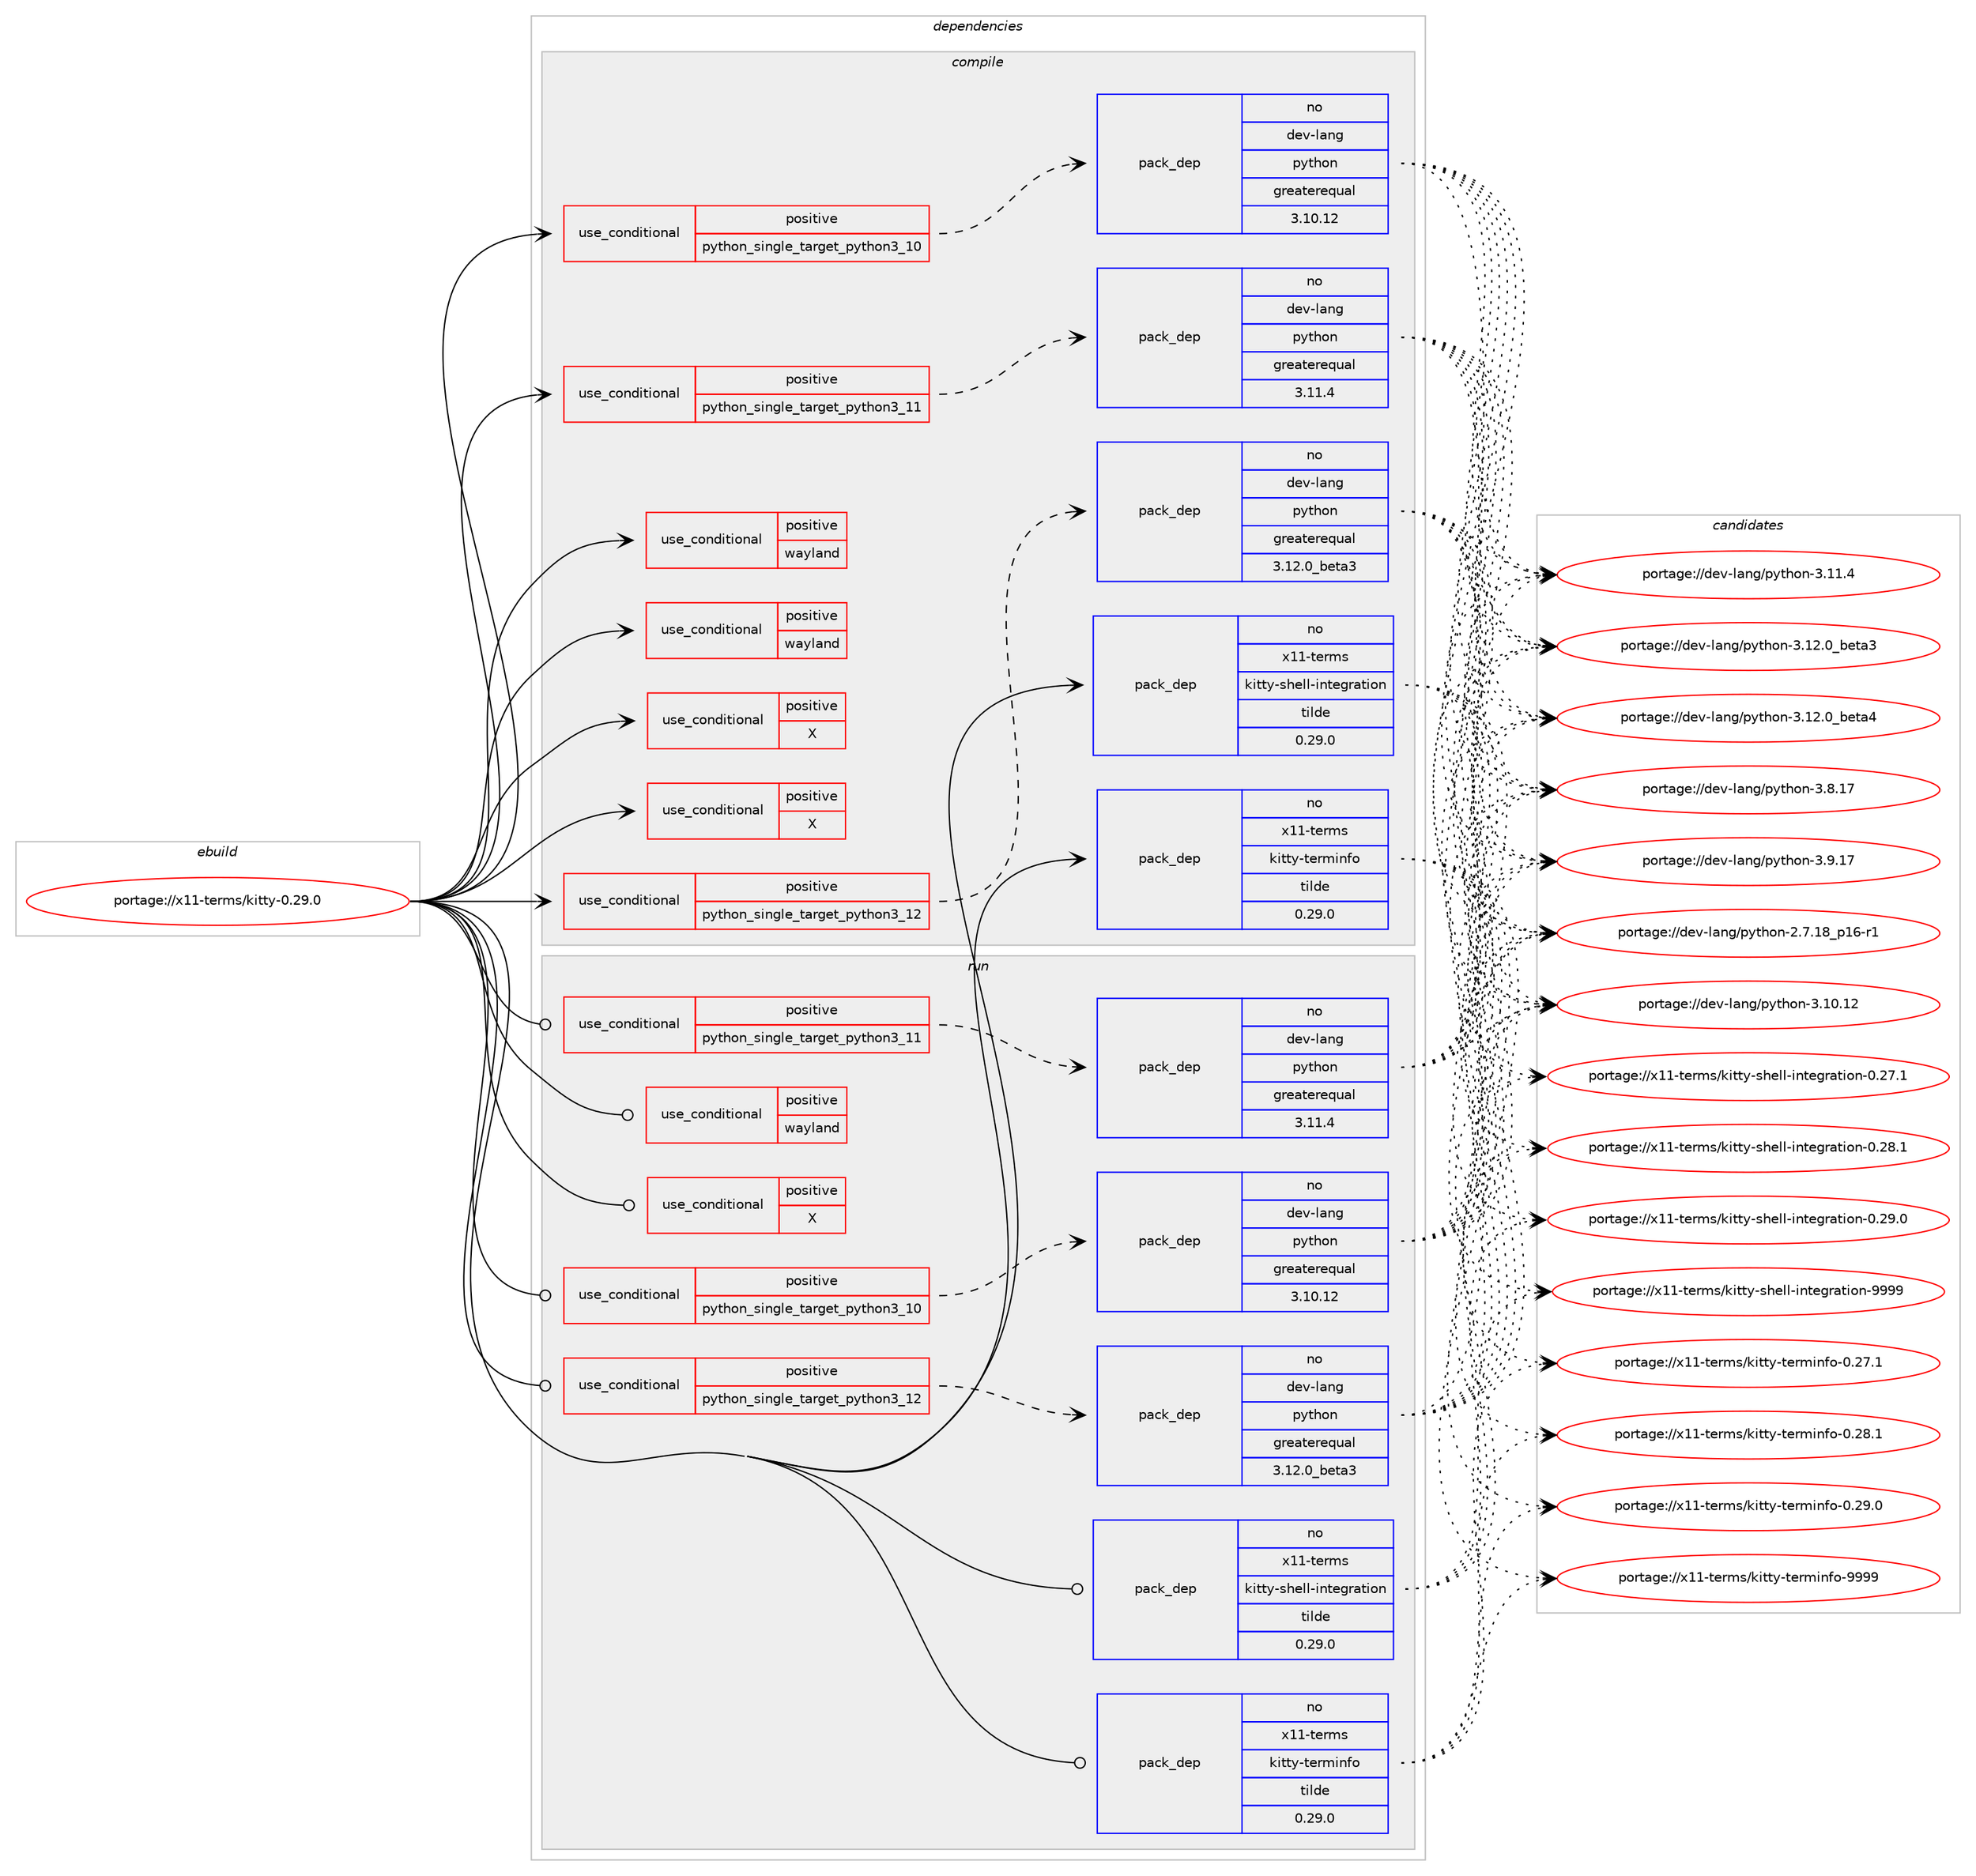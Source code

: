 digraph prolog {

# *************
# Graph options
# *************

newrank=true;
concentrate=true;
compound=true;
graph [rankdir=LR,fontname=Helvetica,fontsize=10,ranksep=1.5];#, ranksep=2.5, nodesep=0.2];
edge  [arrowhead=vee];
node  [fontname=Helvetica,fontsize=10];

# **********
# The ebuild
# **********

subgraph cluster_leftcol {
color=gray;
rank=same;
label=<<i>ebuild</i>>;
id [label="portage://x11-terms/kitty-0.29.0", color=red, width=4, href="../x11-terms/kitty-0.29.0.svg"];
}

# ****************
# The dependencies
# ****************

subgraph cluster_midcol {
color=gray;
label=<<i>dependencies</i>>;
subgraph cluster_compile {
fillcolor="#eeeeee";
style=filled;
label=<<i>compile</i>>;
subgraph cond1496 {
dependency3334 [label=<<TABLE BORDER="0" CELLBORDER="1" CELLSPACING="0" CELLPADDING="4"><TR><TD ROWSPAN="3" CELLPADDING="10">use_conditional</TD></TR><TR><TD>positive</TD></TR><TR><TD>X</TD></TR></TABLE>>, shape=none, color=red];
# *** BEGIN UNKNOWN DEPENDENCY TYPE (TODO) ***
# dependency3334 -> package_dependency(portage://x11-terms/kitty-0.29.0,install,no,x11-base,xorg-proto,none,[,,],[],[])
# *** END UNKNOWN DEPENDENCY TYPE (TODO) ***

# *** BEGIN UNKNOWN DEPENDENCY TYPE (TODO) ***
# dependency3334 -> package_dependency(portage://x11-terms/kitty-0.29.0,install,no,x11-libs,libXcursor,none,[,,],[],[])
# *** END UNKNOWN DEPENDENCY TYPE (TODO) ***

# *** BEGIN UNKNOWN DEPENDENCY TYPE (TODO) ***
# dependency3334 -> package_dependency(portage://x11-terms/kitty-0.29.0,install,no,x11-libs,libXi,none,[,,],[],[])
# *** END UNKNOWN DEPENDENCY TYPE (TODO) ***

# *** BEGIN UNKNOWN DEPENDENCY TYPE (TODO) ***
# dependency3334 -> package_dependency(portage://x11-terms/kitty-0.29.0,install,no,x11-libs,libXinerama,none,[,,],[],[])
# *** END UNKNOWN DEPENDENCY TYPE (TODO) ***

# *** BEGIN UNKNOWN DEPENDENCY TYPE (TODO) ***
# dependency3334 -> package_dependency(portage://x11-terms/kitty-0.29.0,install,no,x11-libs,libXrandr,none,[,,],[],[])
# *** END UNKNOWN DEPENDENCY TYPE (TODO) ***

}
id:e -> dependency3334:w [weight=20,style="solid",arrowhead="vee"];
subgraph cond1497 {
dependency3335 [label=<<TABLE BORDER="0" CELLBORDER="1" CELLSPACING="0" CELLPADDING="4"><TR><TD ROWSPAN="3" CELLPADDING="10">use_conditional</TD></TR><TR><TD>positive</TD></TR><TR><TD>X</TD></TR></TABLE>>, shape=none, color=red];
# *** BEGIN UNKNOWN DEPENDENCY TYPE (TODO) ***
# dependency3335 -> package_dependency(portage://x11-terms/kitty-0.29.0,install,no,x11-libs,libX11,none,[,,],[],[])
# *** END UNKNOWN DEPENDENCY TYPE (TODO) ***

}
id:e -> dependency3335:w [weight=20,style="solid",arrowhead="vee"];
subgraph cond1498 {
dependency3336 [label=<<TABLE BORDER="0" CELLBORDER="1" CELLSPACING="0" CELLPADDING="4"><TR><TD ROWSPAN="3" CELLPADDING="10">use_conditional</TD></TR><TR><TD>positive</TD></TR><TR><TD>python_single_target_python3_10</TD></TR></TABLE>>, shape=none, color=red];
subgraph pack1706 {
dependency3337 [label=<<TABLE BORDER="0" CELLBORDER="1" CELLSPACING="0" CELLPADDING="4" WIDTH="220"><TR><TD ROWSPAN="6" CELLPADDING="30">pack_dep</TD></TR><TR><TD WIDTH="110">no</TD></TR><TR><TD>dev-lang</TD></TR><TR><TD>python</TD></TR><TR><TD>greaterequal</TD></TR><TR><TD>3.10.12</TD></TR></TABLE>>, shape=none, color=blue];
}
dependency3336:e -> dependency3337:w [weight=20,style="dashed",arrowhead="vee"];
}
id:e -> dependency3336:w [weight=20,style="solid",arrowhead="vee"];
subgraph cond1499 {
dependency3338 [label=<<TABLE BORDER="0" CELLBORDER="1" CELLSPACING="0" CELLPADDING="4"><TR><TD ROWSPAN="3" CELLPADDING="10">use_conditional</TD></TR><TR><TD>positive</TD></TR><TR><TD>python_single_target_python3_11</TD></TR></TABLE>>, shape=none, color=red];
subgraph pack1707 {
dependency3339 [label=<<TABLE BORDER="0" CELLBORDER="1" CELLSPACING="0" CELLPADDING="4" WIDTH="220"><TR><TD ROWSPAN="6" CELLPADDING="30">pack_dep</TD></TR><TR><TD WIDTH="110">no</TD></TR><TR><TD>dev-lang</TD></TR><TR><TD>python</TD></TR><TR><TD>greaterequal</TD></TR><TR><TD>3.11.4</TD></TR></TABLE>>, shape=none, color=blue];
}
dependency3338:e -> dependency3339:w [weight=20,style="dashed",arrowhead="vee"];
}
id:e -> dependency3338:w [weight=20,style="solid",arrowhead="vee"];
subgraph cond1500 {
dependency3340 [label=<<TABLE BORDER="0" CELLBORDER="1" CELLSPACING="0" CELLPADDING="4"><TR><TD ROWSPAN="3" CELLPADDING="10">use_conditional</TD></TR><TR><TD>positive</TD></TR><TR><TD>python_single_target_python3_12</TD></TR></TABLE>>, shape=none, color=red];
subgraph pack1708 {
dependency3341 [label=<<TABLE BORDER="0" CELLBORDER="1" CELLSPACING="0" CELLPADDING="4" WIDTH="220"><TR><TD ROWSPAN="6" CELLPADDING="30">pack_dep</TD></TR><TR><TD WIDTH="110">no</TD></TR><TR><TD>dev-lang</TD></TR><TR><TD>python</TD></TR><TR><TD>greaterequal</TD></TR><TR><TD>3.12.0_beta3</TD></TR></TABLE>>, shape=none, color=blue];
}
dependency3340:e -> dependency3341:w [weight=20,style="dashed",arrowhead="vee"];
}
id:e -> dependency3340:w [weight=20,style="solid",arrowhead="vee"];
subgraph cond1501 {
dependency3342 [label=<<TABLE BORDER="0" CELLBORDER="1" CELLSPACING="0" CELLPADDING="4"><TR><TD ROWSPAN="3" CELLPADDING="10">use_conditional</TD></TR><TR><TD>positive</TD></TR><TR><TD>wayland</TD></TR></TABLE>>, shape=none, color=red];
# *** BEGIN UNKNOWN DEPENDENCY TYPE (TODO) ***
# dependency3342 -> package_dependency(portage://x11-terms/kitty-0.29.0,install,no,dev-libs,wayland,none,[,,],[],[])
# *** END UNKNOWN DEPENDENCY TYPE (TODO) ***

}
id:e -> dependency3342:w [weight=20,style="solid",arrowhead="vee"];
subgraph cond1502 {
dependency3343 [label=<<TABLE BORDER="0" CELLBORDER="1" CELLSPACING="0" CELLPADDING="4"><TR><TD ROWSPAN="3" CELLPADDING="10">use_conditional</TD></TR><TR><TD>positive</TD></TR><TR><TD>wayland</TD></TR></TABLE>>, shape=none, color=red];
# *** BEGIN UNKNOWN DEPENDENCY TYPE (TODO) ***
# dependency3343 -> package_dependency(portage://x11-terms/kitty-0.29.0,install,no,dev-libs,wayland-protocols,none,[,,],[],[])
# *** END UNKNOWN DEPENDENCY TYPE (TODO) ***

}
id:e -> dependency3343:w [weight=20,style="solid",arrowhead="vee"];
# *** BEGIN UNKNOWN DEPENDENCY TYPE (TODO) ***
# id -> package_dependency(portage://x11-terms/kitty-0.29.0,install,no,dev-libs,openssl,none,[,,],any_same_slot,[])
# *** END UNKNOWN DEPENDENCY TYPE (TODO) ***

# *** BEGIN UNKNOWN DEPENDENCY TYPE (TODO) ***
# id -> package_dependency(portage://x11-terms/kitty-0.29.0,install,no,media-libs,fontconfig,none,[,,],[],[])
# *** END UNKNOWN DEPENDENCY TYPE (TODO) ***

# *** BEGIN UNKNOWN DEPENDENCY TYPE (TODO) ***
# id -> package_dependency(portage://x11-terms/kitty-0.29.0,install,no,media-libs,harfbuzz,none,[,,],any_same_slot,[])
# *** END UNKNOWN DEPENDENCY TYPE (TODO) ***

# *** BEGIN UNKNOWN DEPENDENCY TYPE (TODO) ***
# id -> package_dependency(portage://x11-terms/kitty-0.29.0,install,no,media-libs,lcms,none,[,,],[slot(2)],[])
# *** END UNKNOWN DEPENDENCY TYPE (TODO) ***

# *** BEGIN UNKNOWN DEPENDENCY TYPE (TODO) ***
# id -> package_dependency(portage://x11-terms/kitty-0.29.0,install,no,media-libs,libglvnd,none,[,,],[],[use(optenable(X),none)])
# *** END UNKNOWN DEPENDENCY TYPE (TODO) ***

# *** BEGIN UNKNOWN DEPENDENCY TYPE (TODO) ***
# id -> package_dependency(portage://x11-terms/kitty-0.29.0,install,no,media-libs,libpng,none,[,,],any_same_slot,[])
# *** END UNKNOWN DEPENDENCY TYPE (TODO) ***

# *** BEGIN UNKNOWN DEPENDENCY TYPE (TODO) ***
# id -> package_dependency(portage://x11-terms/kitty-0.29.0,install,no,net-libs,librsync,none,[,,],any_same_slot,[])
# *** END UNKNOWN DEPENDENCY TYPE (TODO) ***

# *** BEGIN UNKNOWN DEPENDENCY TYPE (TODO) ***
# id -> package_dependency(portage://x11-terms/kitty-0.29.0,install,no,sys-apps,dbus,none,[,,],[],[])
# *** END UNKNOWN DEPENDENCY TYPE (TODO) ***

# *** BEGIN UNKNOWN DEPENDENCY TYPE (TODO) ***
# id -> package_dependency(portage://x11-terms/kitty-0.29.0,install,no,sys-libs,zlib,none,[,,],any_same_slot,[])
# *** END UNKNOWN DEPENDENCY TYPE (TODO) ***

# *** BEGIN UNKNOWN DEPENDENCY TYPE (TODO) ***
# id -> package_dependency(portage://x11-terms/kitty-0.29.0,install,no,x11-libs,libxkbcommon,none,[,,],[],[use(optenable(X),none)])
# *** END UNKNOWN DEPENDENCY TYPE (TODO) ***

# *** BEGIN UNKNOWN DEPENDENCY TYPE (TODO) ***
# id -> package_dependency(portage://x11-terms/kitty-0.29.0,install,no,x11-misc,xkeyboard-config,none,[,,],[],[])
# *** END UNKNOWN DEPENDENCY TYPE (TODO) ***

subgraph pack1709 {
dependency3344 [label=<<TABLE BORDER="0" CELLBORDER="1" CELLSPACING="0" CELLPADDING="4" WIDTH="220"><TR><TD ROWSPAN="6" CELLPADDING="30">pack_dep</TD></TR><TR><TD WIDTH="110">no</TD></TR><TR><TD>x11-terms</TD></TR><TR><TD>kitty-shell-integration</TD></TR><TR><TD>tilde</TD></TR><TR><TD>0.29.0</TD></TR></TABLE>>, shape=none, color=blue];
}
id:e -> dependency3344:w [weight=20,style="solid",arrowhead="vee"];
subgraph pack1710 {
dependency3345 [label=<<TABLE BORDER="0" CELLBORDER="1" CELLSPACING="0" CELLPADDING="4" WIDTH="220"><TR><TD ROWSPAN="6" CELLPADDING="30">pack_dep</TD></TR><TR><TD WIDTH="110">no</TD></TR><TR><TD>x11-terms</TD></TR><TR><TD>kitty-terminfo</TD></TR><TR><TD>tilde</TD></TR><TR><TD>0.29.0</TD></TR></TABLE>>, shape=none, color=blue];
}
id:e -> dependency3345:w [weight=20,style="solid",arrowhead="vee"];
# *** BEGIN UNKNOWN DEPENDENCY TYPE (TODO) ***
# id -> package_dependency(portage://x11-terms/kitty-0.29.0,install,weak,sci-mathematics,kissat,none,[,,],[],[])
# *** END UNKNOWN DEPENDENCY TYPE (TODO) ***

}
subgraph cluster_compileandrun {
fillcolor="#eeeeee";
style=filled;
label=<<i>compile and run</i>>;
}
subgraph cluster_run {
fillcolor="#eeeeee";
style=filled;
label=<<i>run</i>>;
subgraph cond1503 {
dependency3346 [label=<<TABLE BORDER="0" CELLBORDER="1" CELLSPACING="0" CELLPADDING="4"><TR><TD ROWSPAN="3" CELLPADDING="10">use_conditional</TD></TR><TR><TD>positive</TD></TR><TR><TD>X</TD></TR></TABLE>>, shape=none, color=red];
# *** BEGIN UNKNOWN DEPENDENCY TYPE (TODO) ***
# dependency3346 -> package_dependency(portage://x11-terms/kitty-0.29.0,run,no,x11-libs,libX11,none,[,,],[],[])
# *** END UNKNOWN DEPENDENCY TYPE (TODO) ***

}
id:e -> dependency3346:w [weight=20,style="solid",arrowhead="odot"];
subgraph cond1504 {
dependency3347 [label=<<TABLE BORDER="0" CELLBORDER="1" CELLSPACING="0" CELLPADDING="4"><TR><TD ROWSPAN="3" CELLPADDING="10">use_conditional</TD></TR><TR><TD>positive</TD></TR><TR><TD>python_single_target_python3_10</TD></TR></TABLE>>, shape=none, color=red];
subgraph pack1711 {
dependency3348 [label=<<TABLE BORDER="0" CELLBORDER="1" CELLSPACING="0" CELLPADDING="4" WIDTH="220"><TR><TD ROWSPAN="6" CELLPADDING="30">pack_dep</TD></TR><TR><TD WIDTH="110">no</TD></TR><TR><TD>dev-lang</TD></TR><TR><TD>python</TD></TR><TR><TD>greaterequal</TD></TR><TR><TD>3.10.12</TD></TR></TABLE>>, shape=none, color=blue];
}
dependency3347:e -> dependency3348:w [weight=20,style="dashed",arrowhead="vee"];
}
id:e -> dependency3347:w [weight=20,style="solid",arrowhead="odot"];
subgraph cond1505 {
dependency3349 [label=<<TABLE BORDER="0" CELLBORDER="1" CELLSPACING="0" CELLPADDING="4"><TR><TD ROWSPAN="3" CELLPADDING="10">use_conditional</TD></TR><TR><TD>positive</TD></TR><TR><TD>python_single_target_python3_11</TD></TR></TABLE>>, shape=none, color=red];
subgraph pack1712 {
dependency3350 [label=<<TABLE BORDER="0" CELLBORDER="1" CELLSPACING="0" CELLPADDING="4" WIDTH="220"><TR><TD ROWSPAN="6" CELLPADDING="30">pack_dep</TD></TR><TR><TD WIDTH="110">no</TD></TR><TR><TD>dev-lang</TD></TR><TR><TD>python</TD></TR><TR><TD>greaterequal</TD></TR><TR><TD>3.11.4</TD></TR></TABLE>>, shape=none, color=blue];
}
dependency3349:e -> dependency3350:w [weight=20,style="dashed",arrowhead="vee"];
}
id:e -> dependency3349:w [weight=20,style="solid",arrowhead="odot"];
subgraph cond1506 {
dependency3351 [label=<<TABLE BORDER="0" CELLBORDER="1" CELLSPACING="0" CELLPADDING="4"><TR><TD ROWSPAN="3" CELLPADDING="10">use_conditional</TD></TR><TR><TD>positive</TD></TR><TR><TD>python_single_target_python3_12</TD></TR></TABLE>>, shape=none, color=red];
subgraph pack1713 {
dependency3352 [label=<<TABLE BORDER="0" CELLBORDER="1" CELLSPACING="0" CELLPADDING="4" WIDTH="220"><TR><TD ROWSPAN="6" CELLPADDING="30">pack_dep</TD></TR><TR><TD WIDTH="110">no</TD></TR><TR><TD>dev-lang</TD></TR><TR><TD>python</TD></TR><TR><TD>greaterequal</TD></TR><TR><TD>3.12.0_beta3</TD></TR></TABLE>>, shape=none, color=blue];
}
dependency3351:e -> dependency3352:w [weight=20,style="dashed",arrowhead="vee"];
}
id:e -> dependency3351:w [weight=20,style="solid",arrowhead="odot"];
subgraph cond1507 {
dependency3353 [label=<<TABLE BORDER="0" CELLBORDER="1" CELLSPACING="0" CELLPADDING="4"><TR><TD ROWSPAN="3" CELLPADDING="10">use_conditional</TD></TR><TR><TD>positive</TD></TR><TR><TD>wayland</TD></TR></TABLE>>, shape=none, color=red];
# *** BEGIN UNKNOWN DEPENDENCY TYPE (TODO) ***
# dependency3353 -> package_dependency(portage://x11-terms/kitty-0.29.0,run,no,dev-libs,wayland,none,[,,],[],[])
# *** END UNKNOWN DEPENDENCY TYPE (TODO) ***

}
id:e -> dependency3353:w [weight=20,style="solid",arrowhead="odot"];
# *** BEGIN UNKNOWN DEPENDENCY TYPE (TODO) ***
# id -> package_dependency(portage://x11-terms/kitty-0.29.0,run,no,dev-libs,openssl,none,[,,],any_same_slot,[])
# *** END UNKNOWN DEPENDENCY TYPE (TODO) ***

# *** BEGIN UNKNOWN DEPENDENCY TYPE (TODO) ***
# id -> package_dependency(portage://x11-terms/kitty-0.29.0,run,no,media-libs,fontconfig,none,[,,],[],[])
# *** END UNKNOWN DEPENDENCY TYPE (TODO) ***

# *** BEGIN UNKNOWN DEPENDENCY TYPE (TODO) ***
# id -> package_dependency(portage://x11-terms/kitty-0.29.0,run,no,media-libs,harfbuzz,none,[,,],any_same_slot,[])
# *** END UNKNOWN DEPENDENCY TYPE (TODO) ***

# *** BEGIN UNKNOWN DEPENDENCY TYPE (TODO) ***
# id -> package_dependency(portage://x11-terms/kitty-0.29.0,run,no,media-libs,lcms,none,[,,],[slot(2)],[])
# *** END UNKNOWN DEPENDENCY TYPE (TODO) ***

# *** BEGIN UNKNOWN DEPENDENCY TYPE (TODO) ***
# id -> package_dependency(portage://x11-terms/kitty-0.29.0,run,no,media-libs,libglvnd,none,[,,],[],[use(optenable(X),none)])
# *** END UNKNOWN DEPENDENCY TYPE (TODO) ***

# *** BEGIN UNKNOWN DEPENDENCY TYPE (TODO) ***
# id -> package_dependency(portage://x11-terms/kitty-0.29.0,run,no,media-libs,libpng,none,[,,],any_same_slot,[])
# *** END UNKNOWN DEPENDENCY TYPE (TODO) ***

# *** BEGIN UNKNOWN DEPENDENCY TYPE (TODO) ***
# id -> package_dependency(portage://x11-terms/kitty-0.29.0,run,no,net-libs,librsync,none,[,,],any_same_slot,[])
# *** END UNKNOWN DEPENDENCY TYPE (TODO) ***

# *** BEGIN UNKNOWN DEPENDENCY TYPE (TODO) ***
# id -> package_dependency(portage://x11-terms/kitty-0.29.0,run,no,sys-apps,dbus,none,[,,],[],[])
# *** END UNKNOWN DEPENDENCY TYPE (TODO) ***

# *** BEGIN UNKNOWN DEPENDENCY TYPE (TODO) ***
# id -> package_dependency(portage://x11-terms/kitty-0.29.0,run,no,sys-libs,zlib,none,[,,],any_same_slot,[])
# *** END UNKNOWN DEPENDENCY TYPE (TODO) ***

# *** BEGIN UNKNOWN DEPENDENCY TYPE (TODO) ***
# id -> package_dependency(portage://x11-terms/kitty-0.29.0,run,no,x11-libs,libxkbcommon,none,[,,],[],[use(optenable(X),none)])
# *** END UNKNOWN DEPENDENCY TYPE (TODO) ***

# *** BEGIN UNKNOWN DEPENDENCY TYPE (TODO) ***
# id -> package_dependency(portage://x11-terms/kitty-0.29.0,run,no,x11-misc,xkeyboard-config,none,[,,],[],[])
# *** END UNKNOWN DEPENDENCY TYPE (TODO) ***

subgraph pack1714 {
dependency3354 [label=<<TABLE BORDER="0" CELLBORDER="1" CELLSPACING="0" CELLPADDING="4" WIDTH="220"><TR><TD ROWSPAN="6" CELLPADDING="30">pack_dep</TD></TR><TR><TD WIDTH="110">no</TD></TR><TR><TD>x11-terms</TD></TR><TR><TD>kitty-shell-integration</TD></TR><TR><TD>tilde</TD></TR><TR><TD>0.29.0</TD></TR></TABLE>>, shape=none, color=blue];
}
id:e -> dependency3354:w [weight=20,style="solid",arrowhead="odot"];
subgraph pack1715 {
dependency3355 [label=<<TABLE BORDER="0" CELLBORDER="1" CELLSPACING="0" CELLPADDING="4" WIDTH="220"><TR><TD ROWSPAN="6" CELLPADDING="30">pack_dep</TD></TR><TR><TD WIDTH="110">no</TD></TR><TR><TD>x11-terms</TD></TR><TR><TD>kitty-terminfo</TD></TR><TR><TD>tilde</TD></TR><TR><TD>0.29.0</TD></TR></TABLE>>, shape=none, color=blue];
}
id:e -> dependency3355:w [weight=20,style="solid",arrowhead="odot"];
# *** BEGIN UNKNOWN DEPENDENCY TYPE (TODO) ***
# id -> package_dependency(portage://x11-terms/kitty-0.29.0,run,weak,sci-mathematics,kissat,none,[,,],[],[])
# *** END UNKNOWN DEPENDENCY TYPE (TODO) ***

}
}

# **************
# The candidates
# **************

subgraph cluster_choices {
rank=same;
color=gray;
label=<<i>candidates</i>>;

subgraph choice1706 {
color=black;
nodesep=1;
choice100101118451089711010347112121116104111110455046554649569511249544511449 [label="portage://dev-lang/python-2.7.18_p16-r1", color=red, width=4,href="../dev-lang/python-2.7.18_p16-r1.svg"];
choice1001011184510897110103471121211161041111104551464948464950 [label="portage://dev-lang/python-3.10.12", color=red, width=4,href="../dev-lang/python-3.10.12.svg"];
choice10010111845108971101034711212111610411111045514649494652 [label="portage://dev-lang/python-3.11.4", color=red, width=4,href="../dev-lang/python-3.11.4.svg"];
choice1001011184510897110103471121211161041111104551464950464895981011169751 [label="portage://dev-lang/python-3.12.0_beta3", color=red, width=4,href="../dev-lang/python-3.12.0_beta3.svg"];
choice1001011184510897110103471121211161041111104551464950464895981011169752 [label="portage://dev-lang/python-3.12.0_beta4", color=red, width=4,href="../dev-lang/python-3.12.0_beta4.svg"];
choice10010111845108971101034711212111610411111045514656464955 [label="portage://dev-lang/python-3.8.17", color=red, width=4,href="../dev-lang/python-3.8.17.svg"];
choice10010111845108971101034711212111610411111045514657464955 [label="portage://dev-lang/python-3.9.17", color=red, width=4,href="../dev-lang/python-3.9.17.svg"];
dependency3337:e -> choice100101118451089711010347112121116104111110455046554649569511249544511449:w [style=dotted,weight="100"];
dependency3337:e -> choice1001011184510897110103471121211161041111104551464948464950:w [style=dotted,weight="100"];
dependency3337:e -> choice10010111845108971101034711212111610411111045514649494652:w [style=dotted,weight="100"];
dependency3337:e -> choice1001011184510897110103471121211161041111104551464950464895981011169751:w [style=dotted,weight="100"];
dependency3337:e -> choice1001011184510897110103471121211161041111104551464950464895981011169752:w [style=dotted,weight="100"];
dependency3337:e -> choice10010111845108971101034711212111610411111045514656464955:w [style=dotted,weight="100"];
dependency3337:e -> choice10010111845108971101034711212111610411111045514657464955:w [style=dotted,weight="100"];
}
subgraph choice1707 {
color=black;
nodesep=1;
choice100101118451089711010347112121116104111110455046554649569511249544511449 [label="portage://dev-lang/python-2.7.18_p16-r1", color=red, width=4,href="../dev-lang/python-2.7.18_p16-r1.svg"];
choice1001011184510897110103471121211161041111104551464948464950 [label="portage://dev-lang/python-3.10.12", color=red, width=4,href="../dev-lang/python-3.10.12.svg"];
choice10010111845108971101034711212111610411111045514649494652 [label="portage://dev-lang/python-3.11.4", color=red, width=4,href="../dev-lang/python-3.11.4.svg"];
choice1001011184510897110103471121211161041111104551464950464895981011169751 [label="portage://dev-lang/python-3.12.0_beta3", color=red, width=4,href="../dev-lang/python-3.12.0_beta3.svg"];
choice1001011184510897110103471121211161041111104551464950464895981011169752 [label="portage://dev-lang/python-3.12.0_beta4", color=red, width=4,href="../dev-lang/python-3.12.0_beta4.svg"];
choice10010111845108971101034711212111610411111045514656464955 [label="portage://dev-lang/python-3.8.17", color=red, width=4,href="../dev-lang/python-3.8.17.svg"];
choice10010111845108971101034711212111610411111045514657464955 [label="portage://dev-lang/python-3.9.17", color=red, width=4,href="../dev-lang/python-3.9.17.svg"];
dependency3339:e -> choice100101118451089711010347112121116104111110455046554649569511249544511449:w [style=dotted,weight="100"];
dependency3339:e -> choice1001011184510897110103471121211161041111104551464948464950:w [style=dotted,weight="100"];
dependency3339:e -> choice10010111845108971101034711212111610411111045514649494652:w [style=dotted,weight="100"];
dependency3339:e -> choice1001011184510897110103471121211161041111104551464950464895981011169751:w [style=dotted,weight="100"];
dependency3339:e -> choice1001011184510897110103471121211161041111104551464950464895981011169752:w [style=dotted,weight="100"];
dependency3339:e -> choice10010111845108971101034711212111610411111045514656464955:w [style=dotted,weight="100"];
dependency3339:e -> choice10010111845108971101034711212111610411111045514657464955:w [style=dotted,weight="100"];
}
subgraph choice1708 {
color=black;
nodesep=1;
choice100101118451089711010347112121116104111110455046554649569511249544511449 [label="portage://dev-lang/python-2.7.18_p16-r1", color=red, width=4,href="../dev-lang/python-2.7.18_p16-r1.svg"];
choice1001011184510897110103471121211161041111104551464948464950 [label="portage://dev-lang/python-3.10.12", color=red, width=4,href="../dev-lang/python-3.10.12.svg"];
choice10010111845108971101034711212111610411111045514649494652 [label="portage://dev-lang/python-3.11.4", color=red, width=4,href="../dev-lang/python-3.11.4.svg"];
choice1001011184510897110103471121211161041111104551464950464895981011169751 [label="portage://dev-lang/python-3.12.0_beta3", color=red, width=4,href="../dev-lang/python-3.12.0_beta3.svg"];
choice1001011184510897110103471121211161041111104551464950464895981011169752 [label="portage://dev-lang/python-3.12.0_beta4", color=red, width=4,href="../dev-lang/python-3.12.0_beta4.svg"];
choice10010111845108971101034711212111610411111045514656464955 [label="portage://dev-lang/python-3.8.17", color=red, width=4,href="../dev-lang/python-3.8.17.svg"];
choice10010111845108971101034711212111610411111045514657464955 [label="portage://dev-lang/python-3.9.17", color=red, width=4,href="../dev-lang/python-3.9.17.svg"];
dependency3341:e -> choice100101118451089711010347112121116104111110455046554649569511249544511449:w [style=dotted,weight="100"];
dependency3341:e -> choice1001011184510897110103471121211161041111104551464948464950:w [style=dotted,weight="100"];
dependency3341:e -> choice10010111845108971101034711212111610411111045514649494652:w [style=dotted,weight="100"];
dependency3341:e -> choice1001011184510897110103471121211161041111104551464950464895981011169751:w [style=dotted,weight="100"];
dependency3341:e -> choice1001011184510897110103471121211161041111104551464950464895981011169752:w [style=dotted,weight="100"];
dependency3341:e -> choice10010111845108971101034711212111610411111045514656464955:w [style=dotted,weight="100"];
dependency3341:e -> choice10010111845108971101034711212111610411111045514657464955:w [style=dotted,weight="100"];
}
subgraph choice1709 {
color=black;
nodesep=1;
choice1204949451161011141091154710710511611612145115104101108108451051101161011031149711610511111045484650554649 [label="portage://x11-terms/kitty-shell-integration-0.27.1", color=red, width=4,href="../x11-terms/kitty-shell-integration-0.27.1.svg"];
choice1204949451161011141091154710710511611612145115104101108108451051101161011031149711610511111045484650564649 [label="portage://x11-terms/kitty-shell-integration-0.28.1", color=red, width=4,href="../x11-terms/kitty-shell-integration-0.28.1.svg"];
choice1204949451161011141091154710710511611612145115104101108108451051101161011031149711610511111045484650574648 [label="portage://x11-terms/kitty-shell-integration-0.29.0", color=red, width=4,href="../x11-terms/kitty-shell-integration-0.29.0.svg"];
choice120494945116101114109115471071051161161214511510410110810845105110116101103114971161051111104557575757 [label="portage://x11-terms/kitty-shell-integration-9999", color=red, width=4,href="../x11-terms/kitty-shell-integration-9999.svg"];
dependency3344:e -> choice1204949451161011141091154710710511611612145115104101108108451051101161011031149711610511111045484650554649:w [style=dotted,weight="100"];
dependency3344:e -> choice1204949451161011141091154710710511611612145115104101108108451051101161011031149711610511111045484650564649:w [style=dotted,weight="100"];
dependency3344:e -> choice1204949451161011141091154710710511611612145115104101108108451051101161011031149711610511111045484650574648:w [style=dotted,weight="100"];
dependency3344:e -> choice120494945116101114109115471071051161161214511510410110810845105110116101103114971161051111104557575757:w [style=dotted,weight="100"];
}
subgraph choice1710 {
color=black;
nodesep=1;
choice120494945116101114109115471071051161161214511610111410910511010211145484650554649 [label="portage://x11-terms/kitty-terminfo-0.27.1", color=red, width=4,href="../x11-terms/kitty-terminfo-0.27.1.svg"];
choice120494945116101114109115471071051161161214511610111410910511010211145484650564649 [label="portage://x11-terms/kitty-terminfo-0.28.1", color=red, width=4,href="../x11-terms/kitty-terminfo-0.28.1.svg"];
choice120494945116101114109115471071051161161214511610111410910511010211145484650574648 [label="portage://x11-terms/kitty-terminfo-0.29.0", color=red, width=4,href="../x11-terms/kitty-terminfo-0.29.0.svg"];
choice12049494511610111410911547107105116116121451161011141091051101021114557575757 [label="portage://x11-terms/kitty-terminfo-9999", color=red, width=4,href="../x11-terms/kitty-terminfo-9999.svg"];
dependency3345:e -> choice120494945116101114109115471071051161161214511610111410910511010211145484650554649:w [style=dotted,weight="100"];
dependency3345:e -> choice120494945116101114109115471071051161161214511610111410910511010211145484650564649:w [style=dotted,weight="100"];
dependency3345:e -> choice120494945116101114109115471071051161161214511610111410910511010211145484650574648:w [style=dotted,weight="100"];
dependency3345:e -> choice12049494511610111410911547107105116116121451161011141091051101021114557575757:w [style=dotted,weight="100"];
}
subgraph choice1711 {
color=black;
nodesep=1;
choice100101118451089711010347112121116104111110455046554649569511249544511449 [label="portage://dev-lang/python-2.7.18_p16-r1", color=red, width=4,href="../dev-lang/python-2.7.18_p16-r1.svg"];
choice1001011184510897110103471121211161041111104551464948464950 [label="portage://dev-lang/python-3.10.12", color=red, width=4,href="../dev-lang/python-3.10.12.svg"];
choice10010111845108971101034711212111610411111045514649494652 [label="portage://dev-lang/python-3.11.4", color=red, width=4,href="../dev-lang/python-3.11.4.svg"];
choice1001011184510897110103471121211161041111104551464950464895981011169751 [label="portage://dev-lang/python-3.12.0_beta3", color=red, width=4,href="../dev-lang/python-3.12.0_beta3.svg"];
choice1001011184510897110103471121211161041111104551464950464895981011169752 [label="portage://dev-lang/python-3.12.0_beta4", color=red, width=4,href="../dev-lang/python-3.12.0_beta4.svg"];
choice10010111845108971101034711212111610411111045514656464955 [label="portage://dev-lang/python-3.8.17", color=red, width=4,href="../dev-lang/python-3.8.17.svg"];
choice10010111845108971101034711212111610411111045514657464955 [label="portage://dev-lang/python-3.9.17", color=red, width=4,href="../dev-lang/python-3.9.17.svg"];
dependency3348:e -> choice100101118451089711010347112121116104111110455046554649569511249544511449:w [style=dotted,weight="100"];
dependency3348:e -> choice1001011184510897110103471121211161041111104551464948464950:w [style=dotted,weight="100"];
dependency3348:e -> choice10010111845108971101034711212111610411111045514649494652:w [style=dotted,weight="100"];
dependency3348:e -> choice1001011184510897110103471121211161041111104551464950464895981011169751:w [style=dotted,weight="100"];
dependency3348:e -> choice1001011184510897110103471121211161041111104551464950464895981011169752:w [style=dotted,weight="100"];
dependency3348:e -> choice10010111845108971101034711212111610411111045514656464955:w [style=dotted,weight="100"];
dependency3348:e -> choice10010111845108971101034711212111610411111045514657464955:w [style=dotted,weight="100"];
}
subgraph choice1712 {
color=black;
nodesep=1;
choice100101118451089711010347112121116104111110455046554649569511249544511449 [label="portage://dev-lang/python-2.7.18_p16-r1", color=red, width=4,href="../dev-lang/python-2.7.18_p16-r1.svg"];
choice1001011184510897110103471121211161041111104551464948464950 [label="portage://dev-lang/python-3.10.12", color=red, width=4,href="../dev-lang/python-3.10.12.svg"];
choice10010111845108971101034711212111610411111045514649494652 [label="portage://dev-lang/python-3.11.4", color=red, width=4,href="../dev-lang/python-3.11.4.svg"];
choice1001011184510897110103471121211161041111104551464950464895981011169751 [label="portage://dev-lang/python-3.12.0_beta3", color=red, width=4,href="../dev-lang/python-3.12.0_beta3.svg"];
choice1001011184510897110103471121211161041111104551464950464895981011169752 [label="portage://dev-lang/python-3.12.0_beta4", color=red, width=4,href="../dev-lang/python-3.12.0_beta4.svg"];
choice10010111845108971101034711212111610411111045514656464955 [label="portage://dev-lang/python-3.8.17", color=red, width=4,href="../dev-lang/python-3.8.17.svg"];
choice10010111845108971101034711212111610411111045514657464955 [label="portage://dev-lang/python-3.9.17", color=red, width=4,href="../dev-lang/python-3.9.17.svg"];
dependency3350:e -> choice100101118451089711010347112121116104111110455046554649569511249544511449:w [style=dotted,weight="100"];
dependency3350:e -> choice1001011184510897110103471121211161041111104551464948464950:w [style=dotted,weight="100"];
dependency3350:e -> choice10010111845108971101034711212111610411111045514649494652:w [style=dotted,weight="100"];
dependency3350:e -> choice1001011184510897110103471121211161041111104551464950464895981011169751:w [style=dotted,weight="100"];
dependency3350:e -> choice1001011184510897110103471121211161041111104551464950464895981011169752:w [style=dotted,weight="100"];
dependency3350:e -> choice10010111845108971101034711212111610411111045514656464955:w [style=dotted,weight="100"];
dependency3350:e -> choice10010111845108971101034711212111610411111045514657464955:w [style=dotted,weight="100"];
}
subgraph choice1713 {
color=black;
nodesep=1;
choice100101118451089711010347112121116104111110455046554649569511249544511449 [label="portage://dev-lang/python-2.7.18_p16-r1", color=red, width=4,href="../dev-lang/python-2.7.18_p16-r1.svg"];
choice1001011184510897110103471121211161041111104551464948464950 [label="portage://dev-lang/python-3.10.12", color=red, width=4,href="../dev-lang/python-3.10.12.svg"];
choice10010111845108971101034711212111610411111045514649494652 [label="portage://dev-lang/python-3.11.4", color=red, width=4,href="../dev-lang/python-3.11.4.svg"];
choice1001011184510897110103471121211161041111104551464950464895981011169751 [label="portage://dev-lang/python-3.12.0_beta3", color=red, width=4,href="../dev-lang/python-3.12.0_beta3.svg"];
choice1001011184510897110103471121211161041111104551464950464895981011169752 [label="portage://dev-lang/python-3.12.0_beta4", color=red, width=4,href="../dev-lang/python-3.12.0_beta4.svg"];
choice10010111845108971101034711212111610411111045514656464955 [label="portage://dev-lang/python-3.8.17", color=red, width=4,href="../dev-lang/python-3.8.17.svg"];
choice10010111845108971101034711212111610411111045514657464955 [label="portage://dev-lang/python-3.9.17", color=red, width=4,href="../dev-lang/python-3.9.17.svg"];
dependency3352:e -> choice100101118451089711010347112121116104111110455046554649569511249544511449:w [style=dotted,weight="100"];
dependency3352:e -> choice1001011184510897110103471121211161041111104551464948464950:w [style=dotted,weight="100"];
dependency3352:e -> choice10010111845108971101034711212111610411111045514649494652:w [style=dotted,weight="100"];
dependency3352:e -> choice1001011184510897110103471121211161041111104551464950464895981011169751:w [style=dotted,weight="100"];
dependency3352:e -> choice1001011184510897110103471121211161041111104551464950464895981011169752:w [style=dotted,weight="100"];
dependency3352:e -> choice10010111845108971101034711212111610411111045514656464955:w [style=dotted,weight="100"];
dependency3352:e -> choice10010111845108971101034711212111610411111045514657464955:w [style=dotted,weight="100"];
}
subgraph choice1714 {
color=black;
nodesep=1;
choice1204949451161011141091154710710511611612145115104101108108451051101161011031149711610511111045484650554649 [label="portage://x11-terms/kitty-shell-integration-0.27.1", color=red, width=4,href="../x11-terms/kitty-shell-integration-0.27.1.svg"];
choice1204949451161011141091154710710511611612145115104101108108451051101161011031149711610511111045484650564649 [label="portage://x11-terms/kitty-shell-integration-0.28.1", color=red, width=4,href="../x11-terms/kitty-shell-integration-0.28.1.svg"];
choice1204949451161011141091154710710511611612145115104101108108451051101161011031149711610511111045484650574648 [label="portage://x11-terms/kitty-shell-integration-0.29.0", color=red, width=4,href="../x11-terms/kitty-shell-integration-0.29.0.svg"];
choice120494945116101114109115471071051161161214511510410110810845105110116101103114971161051111104557575757 [label="portage://x11-terms/kitty-shell-integration-9999", color=red, width=4,href="../x11-terms/kitty-shell-integration-9999.svg"];
dependency3354:e -> choice1204949451161011141091154710710511611612145115104101108108451051101161011031149711610511111045484650554649:w [style=dotted,weight="100"];
dependency3354:e -> choice1204949451161011141091154710710511611612145115104101108108451051101161011031149711610511111045484650564649:w [style=dotted,weight="100"];
dependency3354:e -> choice1204949451161011141091154710710511611612145115104101108108451051101161011031149711610511111045484650574648:w [style=dotted,weight="100"];
dependency3354:e -> choice120494945116101114109115471071051161161214511510410110810845105110116101103114971161051111104557575757:w [style=dotted,weight="100"];
}
subgraph choice1715 {
color=black;
nodesep=1;
choice120494945116101114109115471071051161161214511610111410910511010211145484650554649 [label="portage://x11-terms/kitty-terminfo-0.27.1", color=red, width=4,href="../x11-terms/kitty-terminfo-0.27.1.svg"];
choice120494945116101114109115471071051161161214511610111410910511010211145484650564649 [label="portage://x11-terms/kitty-terminfo-0.28.1", color=red, width=4,href="../x11-terms/kitty-terminfo-0.28.1.svg"];
choice120494945116101114109115471071051161161214511610111410910511010211145484650574648 [label="portage://x11-terms/kitty-terminfo-0.29.0", color=red, width=4,href="../x11-terms/kitty-terminfo-0.29.0.svg"];
choice12049494511610111410911547107105116116121451161011141091051101021114557575757 [label="portage://x11-terms/kitty-terminfo-9999", color=red, width=4,href="../x11-terms/kitty-terminfo-9999.svg"];
dependency3355:e -> choice120494945116101114109115471071051161161214511610111410910511010211145484650554649:w [style=dotted,weight="100"];
dependency3355:e -> choice120494945116101114109115471071051161161214511610111410910511010211145484650564649:w [style=dotted,weight="100"];
dependency3355:e -> choice120494945116101114109115471071051161161214511610111410910511010211145484650574648:w [style=dotted,weight="100"];
dependency3355:e -> choice12049494511610111410911547107105116116121451161011141091051101021114557575757:w [style=dotted,weight="100"];
}
}

}
